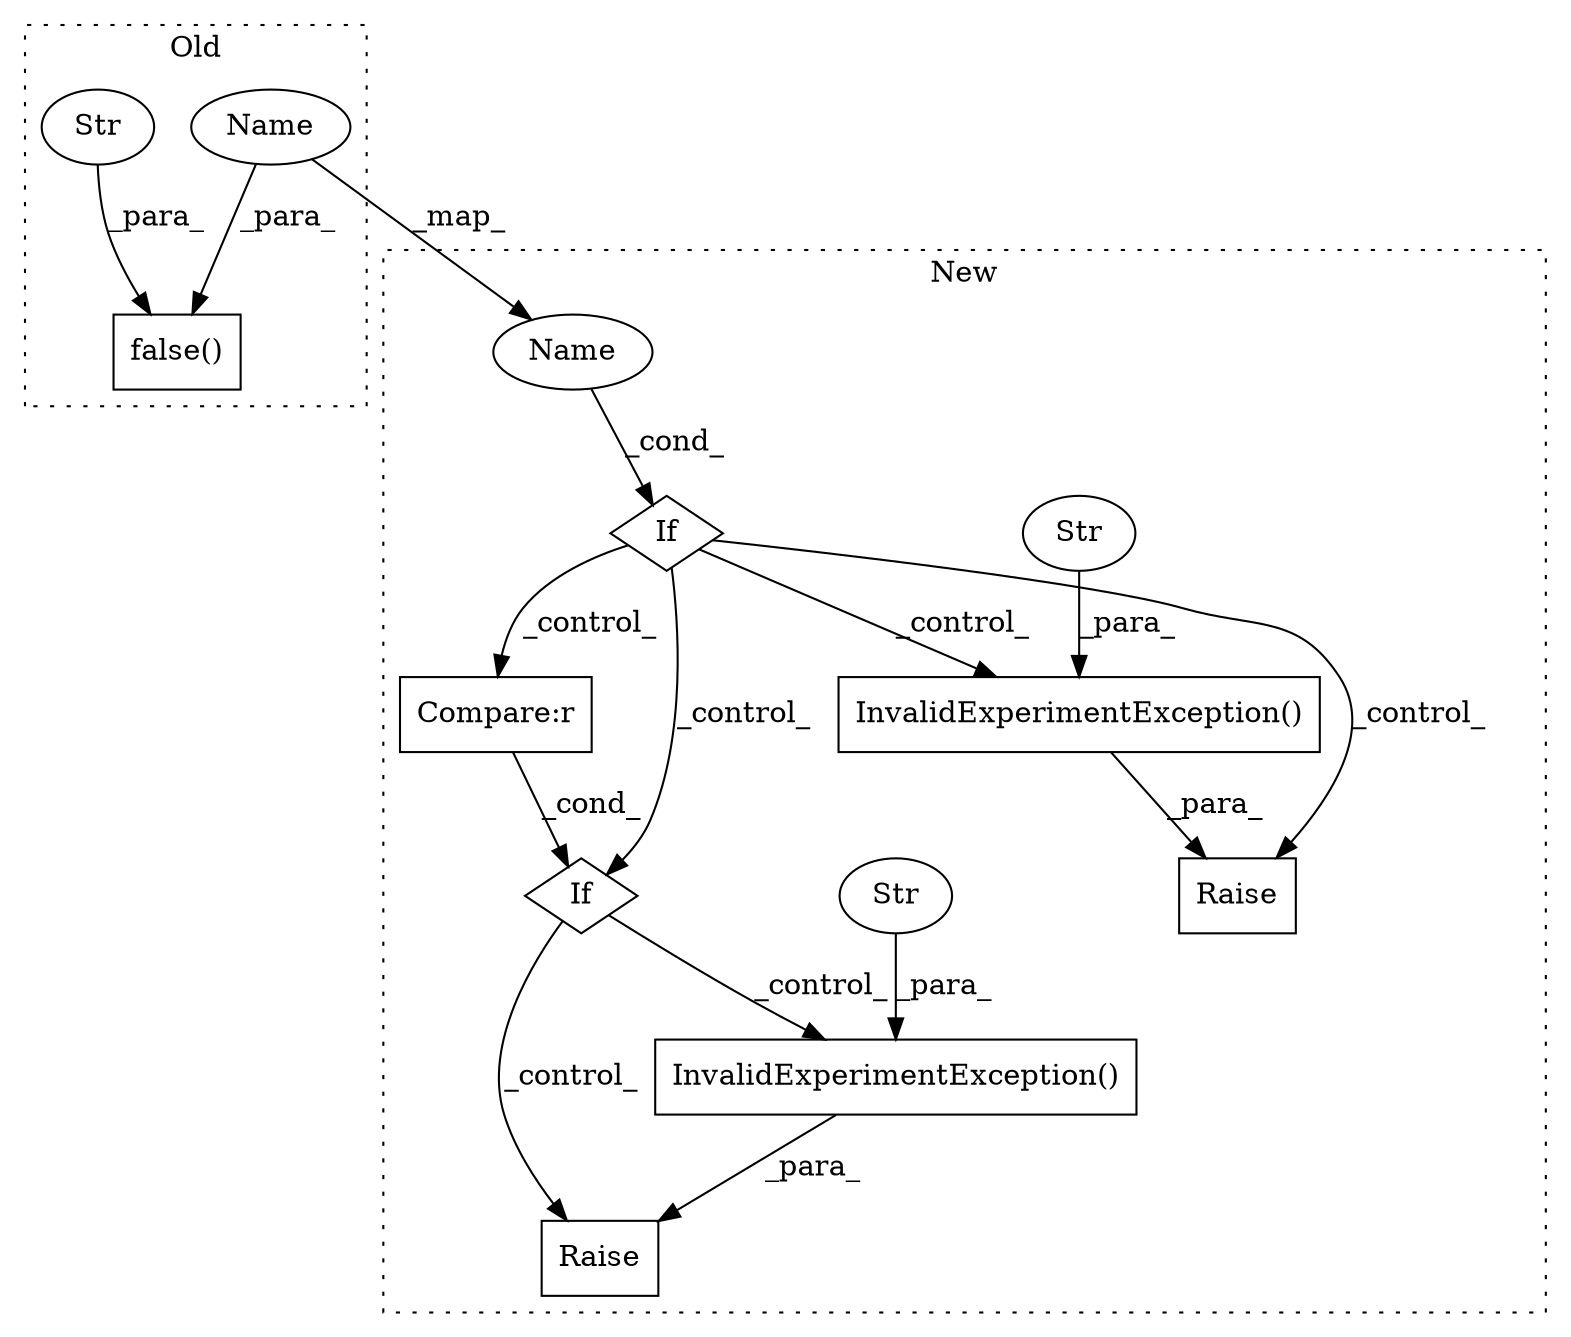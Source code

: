 digraph G {
subgraph cluster0 {
1 [label="false()" a="75" s="21479,21550" l="12,1" shape="box"];
5 [label="Name" a="87" s="21491" l="14" shape="ellipse"];
6 [label="Str" a="66" s="21507" l="43" shape="ellipse"];
label = "Old";
style="dotted";
}
subgraph cluster1 {
2 [label="Raise" a="91" s="22535" l="6" shape="box"];
3 [label="If" a="96" s="22057" l="3" shape="diamond"];
4 [label="Name" a="87" s="22060" l="14" shape="ellipse"];
7 [label="InvalidExperimentException()" a="75" s="22541,22748" l="59,19" shape="box"];
8 [label="Str" a="66" s="22600" l="148" shape="ellipse"];
9 [label="If" a="96" s="22483" l="3" shape="diamond"];
10 [label="Compare:r" a="40" s="22486" l="31" shape="box"];
11 [label="InvalidExperimentException()" a="75" s="22270,22451" l="59,19" shape="box"];
12 [label="Str" a="66" s="22329" l="122" shape="ellipse"];
13 [label="Raise" a="91" s="22264" l="6" shape="box"];
label = "New";
style="dotted";
}
3 -> 9 [label="_control_"];
3 -> 13 [label="_control_"];
3 -> 11 [label="_control_"];
3 -> 10 [label="_control_"];
4 -> 3 [label="_cond_"];
5 -> 4 [label="_map_"];
5 -> 1 [label="_para_"];
6 -> 1 [label="_para_"];
7 -> 2 [label="_para_"];
8 -> 7 [label="_para_"];
9 -> 2 [label="_control_"];
9 -> 7 [label="_control_"];
10 -> 9 [label="_cond_"];
11 -> 13 [label="_para_"];
12 -> 11 [label="_para_"];
}